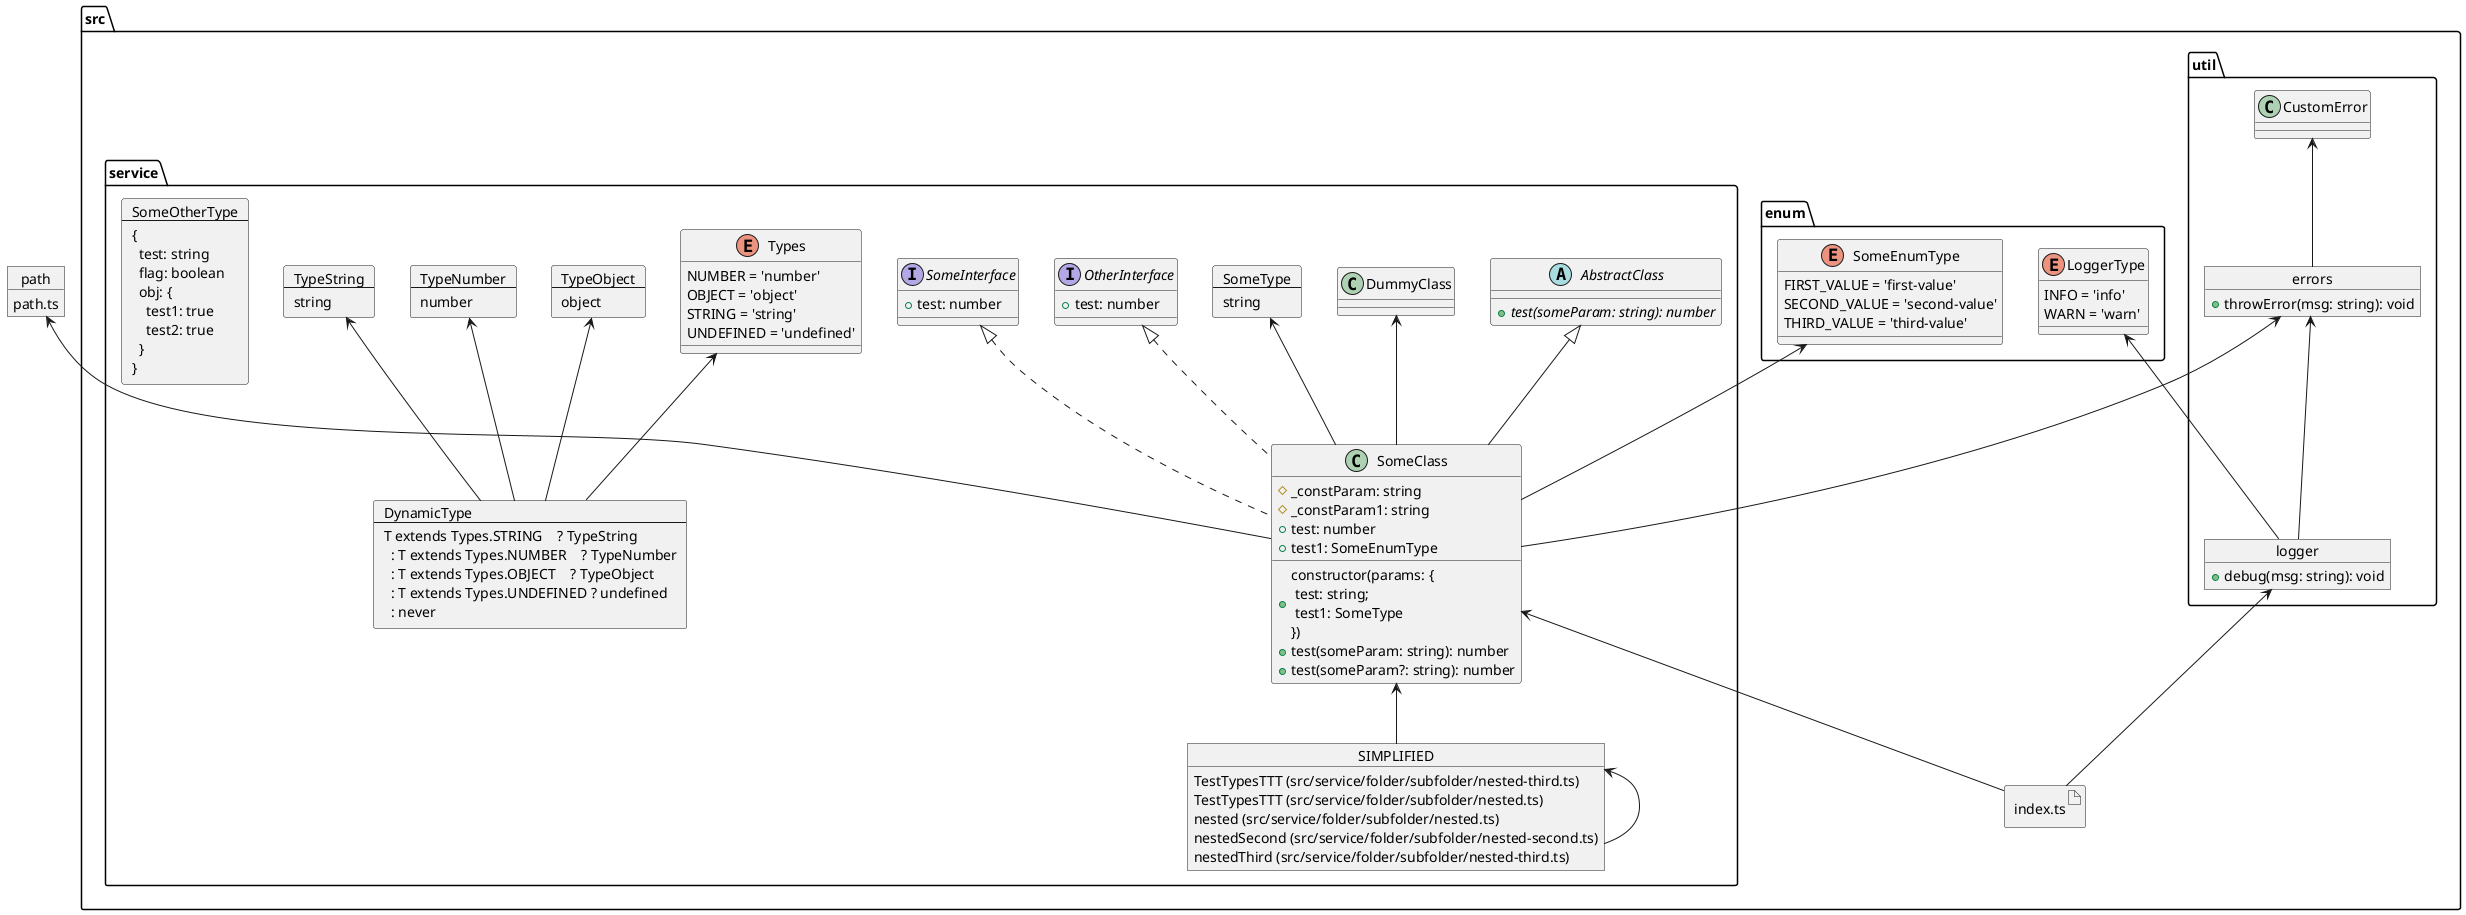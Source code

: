 @startuml
    object "path" as path_6f8e1be1 {
      path.ts
    }
    folder "src" as src_b874d07 {
      artifact "index.ts" as index_ts_e4daf83f {
      }
      folder "enum" as enum_1eea471b {
        enum "LoggerType" as logger_type_eca21c7c {
          INFO = 'info'
          WARN = 'warn'
        }
        enum "SomeEnumType" as some_enum_type_6a1c7ee2 {
          FIRST_VALUE = 'first-value'
          SECOND_VALUE = 'second-value'
          THIRD_VALUE = 'third-value'
        }
      }
      folder "service" as service_c83a6ab5 {
        abstract "AbstractClass" as abstract_class_eb5b4d10 {
          + {abstract} test(someParam: string): number
        }
        card type_string_50fee832 [
          TypeString
          ---
          string
        ]
        card type_number_50fee832 [
          TypeNumber
          ---
          number
        ]
        card type_object_50fee832 [
          TypeObject
          ---
          object
        ]
        enum "Types" as types_50fee832 {
          NUMBER = 'number'
          OBJECT = 'object'
          STRING = 'string'
          UNDEFINED = 'undefined'
        }
        card dynamic_type_50fee832 [
          DynamicType
          ---
          T extends Types.STRING    ? TypeString
            : T extends Types.NUMBER    ? TypeNumber
            : T extends Types.OBJECT    ? TypeObject
            : T extends Types.UNDEFINED ? undefined
            : never
        ]
        interface "OtherInterface" as other_interface_45739bff {
          + test: number
        }
        card some_type_755b9f64 [
          SomeType
          ---
          string
        ]
        class "DummyClass" as dummy_class_755b9f64 {
        }
        card some_other_type_755b9f64 [
          SomeOtherType
          ---
          {
            test: string
            flag: boolean
            obj: {
              test1: true
              test2: true
            }
          }
        ]
        class "SomeClass" as some_class_755b9f64 {
          # _constParam: string
          # _constParam1: string
          + constructor(params: {\n test: string;\n test1: SomeType \n})
          + test(someParam: string): number
          + test: number
          + test(someParam?: string): number
          + test1: SomeEnumType
        }
        interface "SomeInterface" as some_interface_4140baef {
          + test: number
        }
        object "SIMPLIFIED" as simplified_c00569ac {
          TestTypesTTT (src/service/folder/subfolder/nested-third.ts)
          TestTypesTTT (src/service/folder/subfolder/nested.ts)
          nested (src/service/folder/subfolder/nested.ts)
          nestedSecond (src/service/folder/subfolder/nested-second.ts)
          nestedThird (src/service/folder/subfolder/nested-third.ts)
        }
      }
      folder "util" as util_28bcbc6c {
        class "CustomError" as custom_error_90641da1 {
        }
        object "errors" as errors_90641da1 {
          + throwError(msg: string): void
        }
        object "logger" as logger_d1ee5f1e {
          + debug(msg: string): void
        }
      }
    }
  index_ts_e4daf83f -up-> some_class_755b9f64
  index_ts_e4daf83f -up-> logger_d1ee5f1e
  dynamic_type_50fee832 -up-> type_string_50fee832
  dynamic_type_50fee832 -up-> type_number_50fee832
  dynamic_type_50fee832 -up-> type_object_50fee832
  dynamic_type_50fee832 -up-> types_50fee832
  some_class_755b9f64 -up-> errors_90641da1
  some_class_755b9f64 -up-> some_enum_type_6a1c7ee2
  some_class_755b9f64 -up-> path_6f8e1be1
  some_class_755b9f64 -up-> some_type_755b9f64
  some_class_755b9f64 -up-> dummy_class_755b9f64
  some_class_755b9f64 -up-|> abstract_class_eb5b4d10
  some_class_755b9f64 .up.|> some_interface_4140baef
  some_class_755b9f64 .up.|> other_interface_45739bff
  errors_90641da1 -up-> custom_error_90641da1
  logger_d1ee5f1e -up-> errors_90641da1
  logger_d1ee5f1e -up-> logger_type_eca21c7c
  simplified_c00569ac -up-> some_class_755b9f64
  simplified_c00569ac -up-> simplified_c00569ac
@enduml